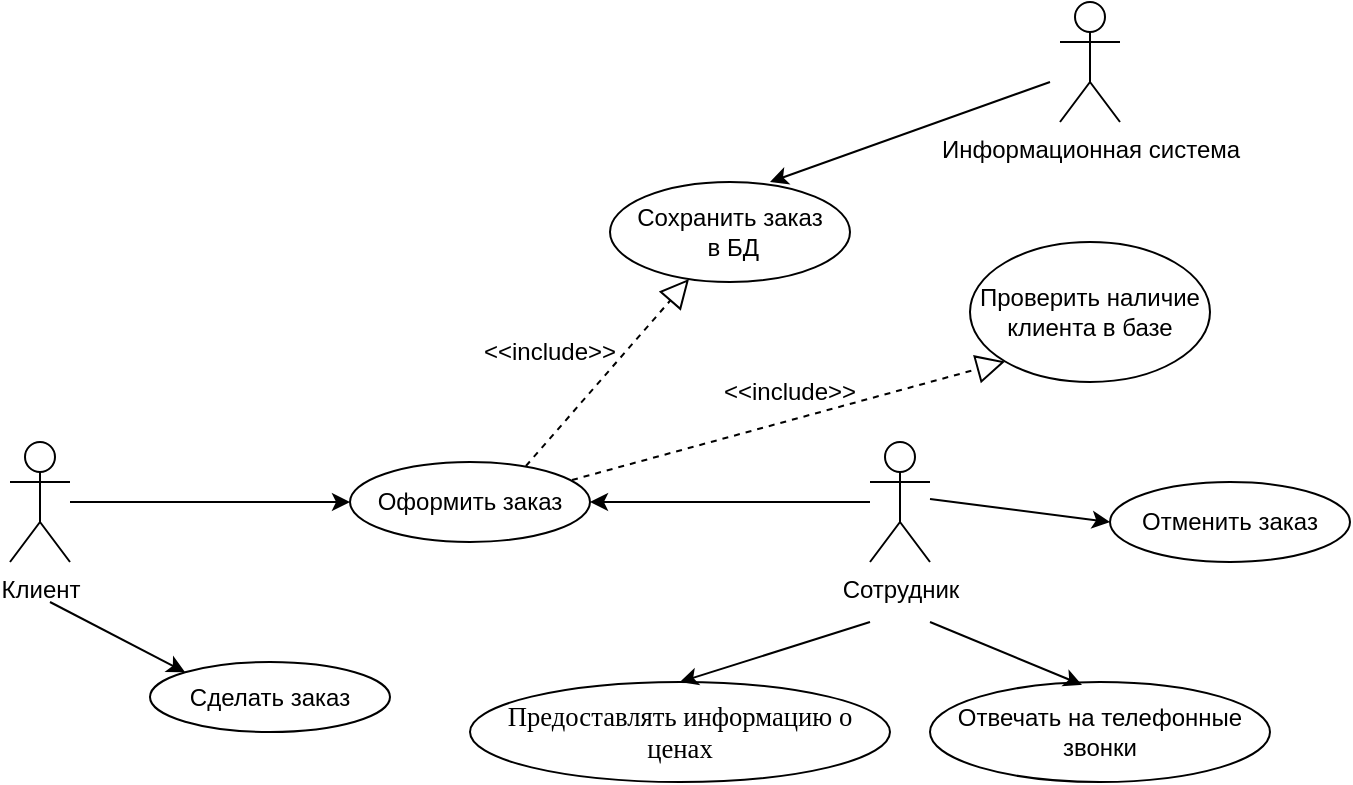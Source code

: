 <mxfile version="20.3.0" type="device"><diagram id="DslsbgZ8Pad0NiSqQGE6" name="Страница 1"><mxGraphModel dx="331" dy="480" grid="1" gridSize="10" guides="1" tooltips="1" connect="1" arrows="1" fold="1" page="1" pageScale="1" pageWidth="827" pageHeight="1169" math="0" shadow="0"><root><mxCell id="0"/><mxCell id="1" parent="0"/><mxCell id="CSQGb8MWnJmyrFkXkV4z-1" value="Клиент" style="shape=umlActor;verticalLabelPosition=bottom;verticalAlign=top;html=1;outlineConnect=0;align=center;" vertex="1" parent="1"><mxGeometry x="90" y="490" width="30" height="60" as="geometry"/></mxCell><mxCell id="CSQGb8MWnJmyrFkXkV4z-4" value="Сотрудник" style="shape=umlActor;verticalLabelPosition=bottom;verticalAlign=top;html=1;outlineConnect=0;" vertex="1" parent="1"><mxGeometry x="520" y="490" width="30" height="60" as="geometry"/></mxCell><mxCell id="CSQGb8MWnJmyrFkXkV4z-5" value="Оформить заказ" style="ellipse;whiteSpace=wrap;html=1;" vertex="1" parent="1"><mxGeometry x="260" y="500" width="120" height="40" as="geometry"/></mxCell><mxCell id="CSQGb8MWnJmyrFkXkV4z-8" value="" style="endArrow=classic;html=1;rounded=0;" edge="1" parent="1"><mxGeometry width="50" height="50" relative="1" as="geometry"><mxPoint x="120" y="520" as="sourcePoint"/><mxPoint x="260" y="520" as="targetPoint"/></mxGeometry></mxCell><mxCell id="CSQGb8MWnJmyrFkXkV4z-9" value="" style="endArrow=classic;html=1;rounded=0;entryX=1;entryY=0.5;entryDx=0;entryDy=0;" edge="1" parent="1" target="CSQGb8MWnJmyrFkXkV4z-5"><mxGeometry width="50" height="50" relative="1" as="geometry"><mxPoint x="520" y="520" as="sourcePoint"/><mxPoint x="440" y="520" as="targetPoint"/></mxGeometry></mxCell><mxCell id="CSQGb8MWnJmyrFkXkV4z-11" value="Проверить наличие клиента в базе" style="ellipse;whiteSpace=wrap;html=1;" vertex="1" parent="1"><mxGeometry x="570" y="390" width="120" height="70" as="geometry"/></mxCell><mxCell id="CSQGb8MWnJmyrFkXkV4z-16" value="" style="endArrow=block;dashed=1;endFill=0;endSize=12;html=1;rounded=0;entryX=0;entryY=1;entryDx=0;entryDy=0;exitX=0.925;exitY=0.225;exitDx=0;exitDy=0;exitPerimeter=0;" edge="1" parent="1" source="CSQGb8MWnJmyrFkXkV4z-5" target="CSQGb8MWnJmyrFkXkV4z-11"><mxGeometry width="160" relative="1" as="geometry"><mxPoint x="350" y="500" as="sourcePoint"/><mxPoint x="400" y="440" as="targetPoint"/></mxGeometry></mxCell><mxCell id="CSQGb8MWnJmyrFkXkV4z-17" value="&amp;lt;&amp;lt;include&amp;gt;&amp;gt;" style="text;html=1;strokeColor=none;fillColor=none;align=center;verticalAlign=middle;whiteSpace=wrap;rounded=0;" vertex="1" parent="1"><mxGeometry x="440" y="450" width="80" height="30" as="geometry"/></mxCell><mxCell id="CSQGb8MWnJmyrFkXkV4z-18" value="Сделать заказ" style="ellipse;whiteSpace=wrap;html=1;" vertex="1" parent="1"><mxGeometry x="160" y="600" width="120" height="35" as="geometry"/></mxCell><mxCell id="CSQGb8MWnJmyrFkXkV4z-19" value="" style="endArrow=classic;html=1;rounded=0;entryX=0;entryY=0;entryDx=0;entryDy=0;" edge="1" parent="1" target="CSQGb8MWnJmyrFkXkV4z-18"><mxGeometry width="50" height="50" relative="1" as="geometry"><mxPoint x="110" y="570" as="sourcePoint"/><mxPoint x="270" y="530" as="targetPoint"/></mxGeometry></mxCell><mxCell id="CSQGb8MWnJmyrFkXkV4z-20" value="" style="endArrow=block;dashed=1;endFill=0;endSize=12;html=1;rounded=0;exitX=0.733;exitY=0.05;exitDx=0;exitDy=0;exitPerimeter=0;" edge="1" parent="1" source="CSQGb8MWnJmyrFkXkV4z-5" target="CSQGb8MWnJmyrFkXkV4z-21"><mxGeometry width="160" relative="1" as="geometry"><mxPoint x="370" y="410" as="sourcePoint"/><mxPoint x="330" y="420" as="targetPoint"/></mxGeometry></mxCell><mxCell id="CSQGb8MWnJmyrFkXkV4z-21" value="Сохранить заказ&lt;br&gt;&amp;nbsp;в БД" style="ellipse;whiteSpace=wrap;html=1;" vertex="1" parent="1"><mxGeometry x="390" y="360" width="120" height="50" as="geometry"/></mxCell><mxCell id="CSQGb8MWnJmyrFkXkV4z-22" value="&amp;lt;&amp;lt;include&amp;gt;&amp;gt;" style="text;html=1;strokeColor=none;fillColor=none;align=center;verticalAlign=middle;whiteSpace=wrap;rounded=0;" vertex="1" parent="1"><mxGeometry x="320" y="430" width="80" height="30" as="geometry"/></mxCell><mxCell id="CSQGb8MWnJmyrFkXkV4z-23" value="&lt;font face=&quot;Symbol&quot;&gt;&lt;span style=&quot;font-size: 13.333px;&quot;&gt;Предоставлять информацию о ценах&lt;/span&gt;&lt;/font&gt;" style="ellipse;whiteSpace=wrap;html=1;align=center;" vertex="1" parent="1"><mxGeometry x="320" y="610" width="210" height="50" as="geometry"/></mxCell><mxCell id="CSQGb8MWnJmyrFkXkV4z-24" value="" style="endArrow=classic;html=1;rounded=0;entryX=0.5;entryY=0;entryDx=0;entryDy=0;" edge="1" parent="1" target="CSQGb8MWnJmyrFkXkV4z-23"><mxGeometry width="50" height="50" relative="1" as="geometry"><mxPoint x="520" y="580" as="sourcePoint"/><mxPoint x="520" y="640" as="targetPoint"/></mxGeometry></mxCell><mxCell id="CSQGb8MWnJmyrFkXkV4z-25" value="Отвечать на телефонные звонки" style="ellipse;whiteSpace=wrap;html=1;" vertex="1" parent="1"><mxGeometry x="550" y="610" width="170" height="50" as="geometry"/></mxCell><mxCell id="CSQGb8MWnJmyrFkXkV4z-26" value="" style="endArrow=classic;html=1;rounded=0;entryX=0.447;entryY=0.029;entryDx=0;entryDy=0;entryPerimeter=0;" edge="1" parent="1" target="CSQGb8MWnJmyrFkXkV4z-25"><mxGeometry width="50" height="50" relative="1" as="geometry"><mxPoint x="550" y="580" as="sourcePoint"/><mxPoint x="620" y="630" as="targetPoint"/></mxGeometry></mxCell><mxCell id="CSQGb8MWnJmyrFkXkV4z-27" value="Отменить заказ" style="ellipse;whiteSpace=wrap;html=1;" vertex="1" parent="1"><mxGeometry x="640" y="510" width="120" height="40" as="geometry"/></mxCell><mxCell id="CSQGb8MWnJmyrFkXkV4z-28" value="Информационная система" style="shape=umlActor;verticalLabelPosition=bottom;verticalAlign=top;html=1;outlineConnect=0;" vertex="1" parent="1"><mxGeometry x="615" y="270" width="30" height="60" as="geometry"/></mxCell><mxCell id="CSQGb8MWnJmyrFkXkV4z-30" value="" style="endArrow=classic;html=1;rounded=0;" edge="1" parent="1"><mxGeometry width="50" height="50" relative="1" as="geometry"><mxPoint x="610" y="310" as="sourcePoint"/><mxPoint x="470" y="360" as="targetPoint"/></mxGeometry></mxCell><mxCell id="CSQGb8MWnJmyrFkXkV4z-36" value="" style="endArrow=classic;html=1;rounded=0;entryX=0;entryY=0.5;entryDx=0;entryDy=0;" edge="1" parent="1" target="CSQGb8MWnJmyrFkXkV4z-27"><mxGeometry width="50" height="50" relative="1" as="geometry"><mxPoint x="550" y="518.55" as="sourcePoint"/><mxPoint x="625.99" y="550" as="targetPoint"/></mxGeometry></mxCell></root></mxGraphModel></diagram></mxfile>